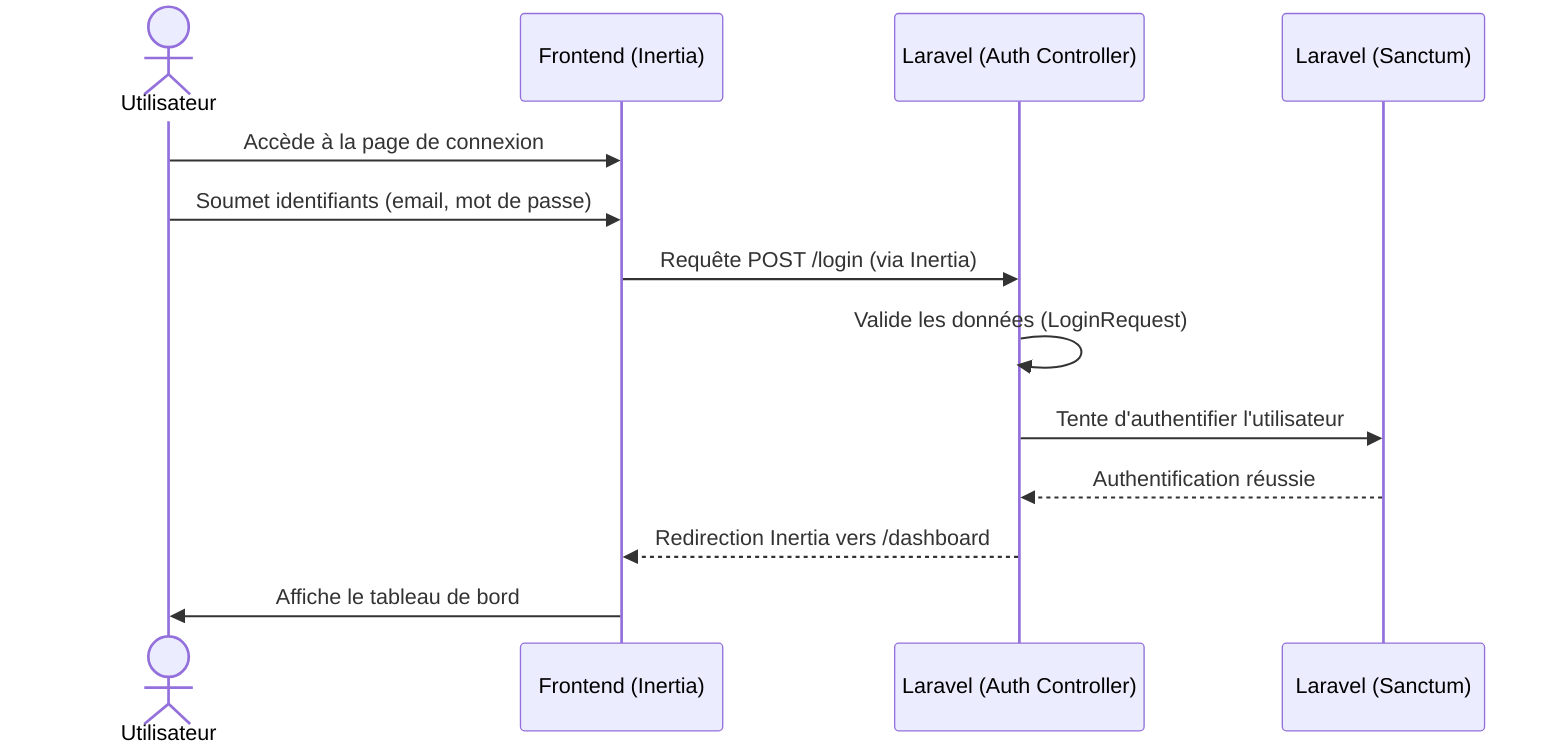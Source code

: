 sequenceDiagram
    actor U as Utilisateur
    participant F as Frontend (Inertia)
    participant LC as Laravel (Auth Controller)
    participant LS as Laravel (Sanctum)

    U->>F: Accède à la page de connexion
    U->>F: Soumet identifiants (email, mot de passe)
    F->>LC: Requête POST /login (via Inertia)
    LC->>LC: Valide les données (LoginRequest)
    LC->>LS: Tente d'authentifier l'utilisateur
    LS-->>LC: Authentification réussie
    LC-->>F: Redirection Inertia vers /dashboard
    F->>U: Affiche le tableau de bord